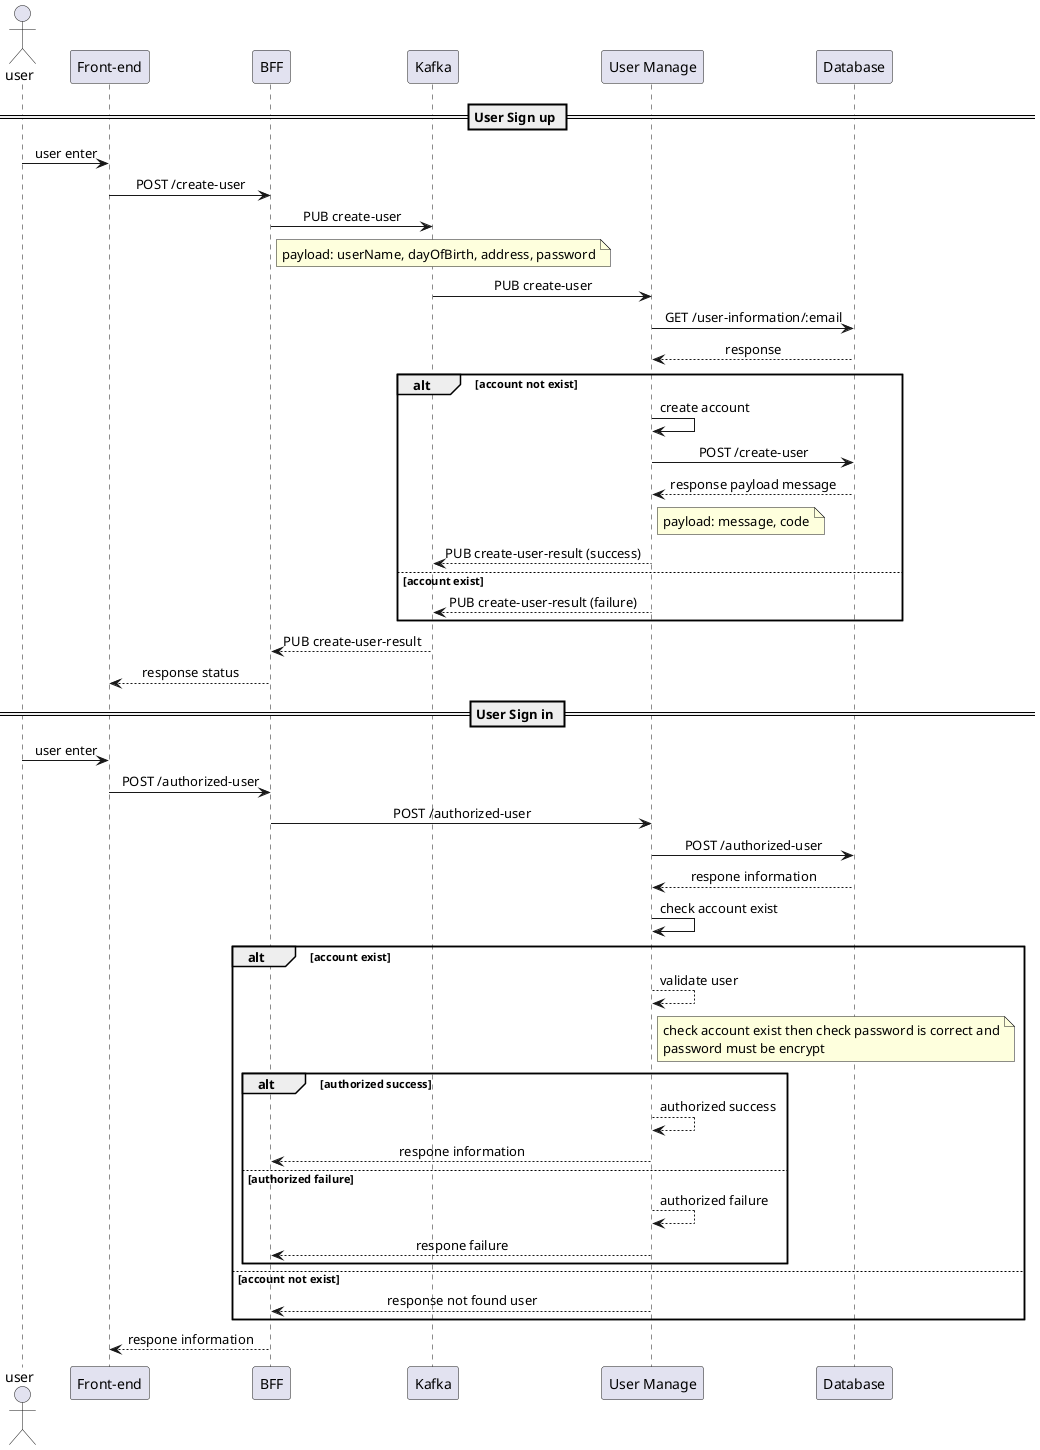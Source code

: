 @startuml User-Authentication

skinparam SequenceMessageAlignment center

actor user
participant "Front-end" as frontEnd
participant BFF as bff
participant Kafka as kafka
participant "User Manage" as userManage
participant Database as database

== User Sign up ==
user -> frontEnd : user enter
frontEnd -> bff :  POST /create-user
bff -> kafka: PUB create-user
note right of bff
    payload: userName, dayOfBirth, address, password
end note
kafka -> userManage: PUB create-user
userManage -> database: GET /user-information/:email
database ---> userManage: response 
alt account not exist
    userManage -> userManage: create account
    userManage -> database: POST /create-user
    "database" ---> userManage: response payload message
    note right of userManage
        payload: message, code
    end note 
    userManage ---> kafka: PUB create-user-result (success)
else account exist
    userManage ---> kafka: PUB create-user-result (failure)
end
kafka ---> bff: PUB create-user-result
bff --> frontEnd: response status

== User Sign in ==
user -> frontEnd : user enter
frontEnd -> bff :  POST /authorized-user
bff -> userManage: POST /authorized-user
userManage -> database: POST /authorized-user
database --> userManage : respone information
userManage -> userManage: check account exist
alt account exist
userManage ---> userManage: validate user
note right of userManage 
    check account exist then check password is correct and
    password must be encrypt
end note

alt authorized success
    userManage ---> userManage: authorized success
    userManage ---> bff: respone information
else authorized failure
    userManage ---> userManage: authorized failure
    userManage ---> bff: respone failure
end
else account not exist
userManage ---> bff: response not found user
end

bff --> frontEnd :  respone information


@enduml
